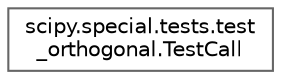 digraph "Graphical Class Hierarchy"
{
 // LATEX_PDF_SIZE
  bgcolor="transparent";
  edge [fontname=Helvetica,fontsize=10,labelfontname=Helvetica,labelfontsize=10];
  node [fontname=Helvetica,fontsize=10,shape=box,height=0.2,width=0.4];
  rankdir="LR";
  Node0 [id="Node000000",label="scipy.special.tests.test\l_orthogonal.TestCall",height=0.2,width=0.4,color="grey40", fillcolor="white", style="filled",URL="$df/d0c/classscipy_1_1special_1_1tests_1_1test__orthogonal_1_1TestCall.html",tooltip=" "];
}
